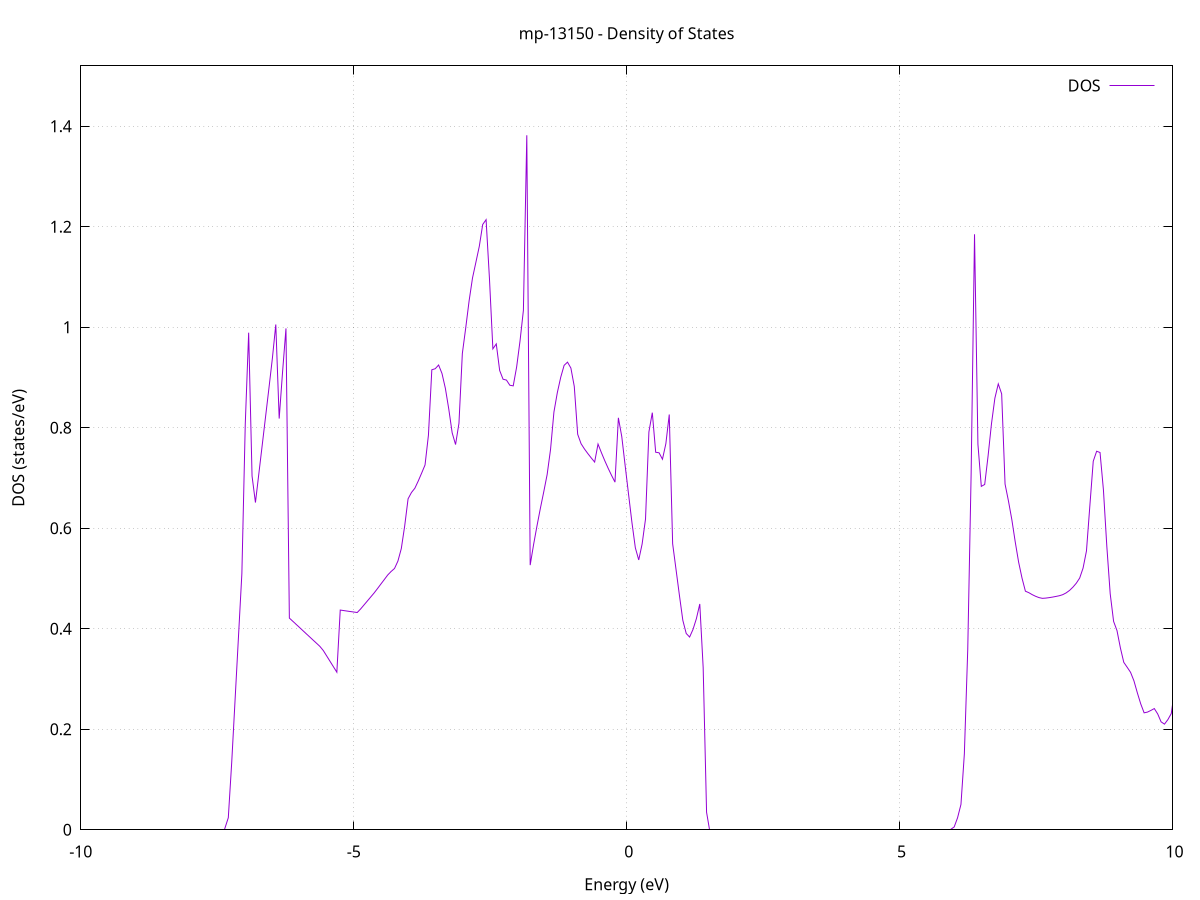 set title 'mp-13150 - Density of States'
set xlabel 'Energy (eV)'
set ylabel 'DOS (states/eV)'
set grid
set xrange [-10:10]
set yrange [0:1.520]
set xzeroaxis lt -1
set terminal png size 800,600
set output 'mp-13150_dos_gnuplot.png'
plot '-' using 1:2 with lines title 'DOS'
-21.776200 0.000000
-21.714000 0.000000
-21.651900 0.000000
-21.589700 0.000000
-21.527600 0.000000
-21.465500 0.000000
-21.403300 0.000000
-21.341200 0.000000
-21.279000 0.000000
-21.216900 0.000000
-21.154800 0.000000
-21.092600 0.000000
-21.030500 0.000000
-20.968300 0.000000
-20.906200 0.000000
-20.844100 0.000000
-20.781900 0.000000
-20.719800 0.000000
-20.657600 0.000000
-20.595500 0.000000
-20.533400 0.000000
-20.471200 0.000000
-20.409100 0.000000
-20.346900 0.000000
-20.284800 0.000000
-20.222700 0.000000
-20.160500 0.000000
-20.098400 0.000000
-20.036200 0.000000
-19.974100 0.000000
-19.912000 0.000000
-19.849800 0.000000
-19.787700 0.000000
-19.725500 0.000000
-19.663400 0.000000
-19.601300 0.000000
-19.539100 0.000000
-19.477000 0.000000
-19.414800 0.000000
-19.352700 0.000000
-19.290600 0.000000
-19.228400 0.000000
-19.166300 0.000000
-19.104100 0.000000
-19.042000 0.000000
-18.979900 0.000000
-18.917700 0.000000
-18.855600 0.000000
-18.793400 0.000000
-18.731300 0.000000
-18.669200 0.000000
-18.607000 0.000000
-18.544900 0.000000
-18.482700 0.000000
-18.420600 0.000000
-18.358500 0.000000
-18.296300 0.000000
-18.234200 0.000000
-18.172000 0.000000
-18.109900 0.000000
-18.047800 0.000000
-17.985600 0.000000
-17.923500 0.000000
-17.861300 0.000000
-17.799200 0.000000
-17.737100 0.000000
-17.674900 0.000000
-17.612800 0.000000
-17.550600 0.000000
-17.488500 0.000000
-17.426400 0.000000
-17.364200 0.000000
-17.302100 0.000000
-17.239900 0.000000
-17.177800 0.000000
-17.115700 0.000000
-17.053500 0.000000
-16.991400 0.000000
-16.929200 0.000000
-16.867100 0.000000
-16.805000 0.000000
-16.742800 0.000000
-16.680700 0.000000
-16.618500 0.000000
-16.556400 0.000000
-16.494300 0.000000
-16.432100 0.000000
-16.370000 0.000000
-16.307800 0.000000
-16.245700 0.000000
-16.183600 0.000000
-16.121400 0.002300
-16.059300 0.075800
-15.997100 0.219100
-15.935000 0.404700
-15.872900 0.413900
-15.810700 0.357000
-15.748600 0.357400
-15.686400 0.375800
-15.624300 0.394100
-15.562200 0.412500
-15.500000 0.420400
-15.437900 0.414500
-15.375700 0.397400
-15.313600 0.388200
-15.251500 0.389000
-15.189300 0.397000
-15.127200 0.405100
-15.065000 0.413100
-15.002900 0.421100
-14.940800 0.429100
-14.878600 0.437100
-14.816500 0.438700
-14.754300 0.436900
-14.692200 0.435700
-14.630100 0.439700
-14.567900 0.443700
-14.505800 0.447700
-14.443600 0.453200
-14.381500 0.460300
-14.319400 0.468000
-14.257200 0.475700
-14.195100 0.483300
-14.132900 0.491000
-14.070800 0.498700
-14.008700 0.507000
-13.946500 0.520000
-13.884400 0.537600
-13.822200 0.556300
-13.760100 0.576100
-13.698000 0.595800
-13.635800 0.615600
-13.573700 0.635400
-13.511500 0.656800
-13.449400 0.689000
-13.387300 0.725800
-13.325100 0.762700
-13.263000 0.799500
-13.200800 0.836400
-13.138700 0.882400
-13.076600 1.124300
-13.014400 2.017700
-12.952300 0.956300
-12.890100 0.847100
-12.828000 0.737800
-12.765900 0.628500
-12.703700 0.519300
-12.641600 0.567700
-12.579400 0.756100
-12.517300 0.000000
-12.455200 0.000000
-12.393000 0.000000
-12.330900 0.000000
-12.268700 0.000000
-12.206600 0.000000
-12.144500 0.000000
-12.082300 0.000000
-12.020200 0.000000
-11.958000 0.000000
-11.895900 0.000000
-11.833800 0.000000
-11.771600 0.000000
-11.709500 0.000000
-11.647300 0.000000
-11.585200 0.000000
-11.523100 0.000000
-11.460900 0.000000
-11.398800 0.000000
-11.336600 0.000000
-11.274500 0.000000
-11.212400 0.000000
-11.150200 0.000000
-11.088100 0.000000
-11.025900 0.000000
-10.963800 0.000000
-10.901700 0.000000
-10.839500 0.000000
-10.777400 0.000000
-10.715200 0.000000
-10.653100 0.000000
-10.591000 0.000000
-10.528800 0.000000
-10.466700 0.000000
-10.404500 0.000000
-10.342400 0.000000
-10.280300 0.000000
-10.218100 0.000000
-10.156000 0.000000
-10.093800 0.000000
-10.031700 0.000000
-9.969600 0.000000
-9.907400 0.000000
-9.845300 0.000000
-9.783100 0.000000
-9.721000 0.000000
-9.658900 0.000000
-9.596700 0.000000
-9.534600 0.000000
-9.472400 0.000000
-9.410300 0.000000
-9.348200 0.000000
-9.286000 0.000000
-9.223900 0.000000
-9.161700 0.000000
-9.099600 0.000000
-9.037500 0.000000
-8.975300 0.000000
-8.913200 0.000000
-8.851000 0.000000
-8.788900 0.000000
-8.726800 0.000000
-8.664600 0.000000
-8.602500 0.000000
-8.540300 0.000000
-8.478200 0.000000
-8.416100 0.000000
-8.353900 0.000000
-8.291800 0.000000
-8.229600 0.000000
-8.167500 0.000000
-8.105400 0.000000
-8.043200 0.000000
-7.981100 0.000000
-7.918900 0.000000
-7.856800 0.000000
-7.794700 0.000000
-7.732500 0.000000
-7.670400 0.000000
-7.608200 0.000000
-7.546100 0.000000
-7.484000 0.000000
-7.421800 0.000000
-7.359700 0.000000
-7.297500 0.024000
-7.235400 0.133400
-7.173300 0.258900
-7.111100 0.384400
-7.049000 0.509900
-6.986800 0.807300
-6.924700 0.989100
-6.862600 0.703900
-6.800400 0.651100
-6.738300 0.708300
-6.676100 0.765500
-6.614000 0.822700
-6.551900 0.879900
-6.489700 0.938400
-6.427600 1.005400
-6.365400 0.818200
-6.303300 0.911200
-6.241200 0.997600
-6.179000 0.421200
-6.116900 0.415000
-6.054700 0.408700
-5.992600 0.402500
-5.930500 0.396200
-5.868300 0.389900
-5.806200 0.383700
-5.744000 0.377400
-5.681900 0.371200
-5.619800 0.364900
-5.557600 0.356700
-5.495500 0.345900
-5.433300 0.335100
-5.371200 0.324300
-5.309100 0.313500
-5.246900 0.437200
-5.184800 0.436200
-5.122600 0.435200
-5.060500 0.434200
-4.998400 0.433300
-4.936200 0.432300
-4.874100 0.439300
-4.811900 0.447300
-4.749800 0.455300
-4.687700 0.463300
-4.625500 0.471300
-4.563400 0.480100
-4.501200 0.489100
-4.439100 0.498000
-4.377000 0.507000
-4.314800 0.514000
-4.252700 0.519900
-4.190500 0.534600
-4.128400 0.559500
-4.066300 0.604400
-4.004100 0.658600
-3.942000 0.671100
-3.879800 0.679600
-3.817700 0.694000
-3.755600 0.709700
-3.693400 0.725900
-3.631300 0.785000
-3.569100 0.915300
-3.507000 0.917400
-3.444900 0.924800
-3.382700 0.907900
-3.320600 0.878200
-3.258400 0.837000
-3.196300 0.789800
-3.134200 0.766500
-3.072000 0.808800
-3.009900 0.947700
-2.947700 0.998900
-2.885600 1.052800
-2.823500 1.098100
-2.761300 1.129400
-2.699200 1.161000
-2.637000 1.204400
-2.574900 1.214000
-2.512800 1.095800
-2.450600 0.956900
-2.388500 0.966800
-2.326300 0.913900
-2.264200 0.896500
-2.202100 0.894800
-2.139900 0.884500
-2.077800 0.883300
-2.015600 0.920700
-1.953500 0.972500
-1.891400 1.033500
-1.829200 1.381900
-1.767100 0.526600
-1.704900 0.567400
-1.642800 0.604500
-1.580700 0.639500
-1.518500 0.672500
-1.456400 0.706900
-1.394200 0.756800
-1.332100 0.831200
-1.270000 0.869800
-1.207800 0.900300
-1.145700 0.924100
-1.083500 0.930500
-1.021400 0.918700
-0.959300 0.882100
-0.897100 0.787000
-0.835000 0.768200
-0.772800 0.757700
-0.710700 0.748500
-0.648600 0.739900
-0.586400 0.731700
-0.524300 0.767500
-0.462100 0.750300
-0.400000 0.734200
-0.337900 0.719100
-0.275700 0.705000
-0.213600 0.691700
-0.151400 0.819700
-0.089300 0.782300
-0.027200 0.724500
0.035000 0.667500
0.097100 0.611300
0.159300 0.561100
0.221400 0.536900
0.283500 0.568500
0.345700 0.618300
0.407800 0.791600
0.470000 0.830000
0.532100 0.751200
0.594200 0.750100
0.656400 0.737300
0.718500 0.768300
0.780700 0.826300
0.842800 0.569100
0.904900 0.517800
0.967100 0.466300
1.029200 0.416800
1.091400 0.390600
1.153500 0.383500
1.215600 0.398600
1.277800 0.420100
1.339900 0.449300
1.402000 0.322500
1.464200 0.034900
1.526300 0.000000
1.588500 0.000000
1.650600 0.000000
1.712700 0.000000
1.774900 0.000000
1.837000 0.000000
1.899200 0.000000
1.961300 0.000000
2.023400 0.000000
2.085600 0.000000
2.147700 0.000000
2.209900 0.000000
2.272000 0.000000
2.334100 0.000000
2.396300 0.000000
2.458400 0.000000
2.520600 0.000000
2.582700 0.000000
2.644800 0.000000
2.707000 0.000000
2.769100 0.000000
2.831300 0.000000
2.893400 0.000000
2.955500 0.000000
3.017700 0.000000
3.079800 0.000000
3.142000 0.000000
3.204100 0.000000
3.266200 0.000000
3.328400 0.000000
3.390500 0.000000
3.452700 0.000000
3.514800 0.000000
3.576900 0.000000
3.639100 0.000000
3.701200 0.000000
3.763400 0.000000
3.825500 0.000000
3.887600 0.000000
3.949800 0.000000
4.011900 0.000000
4.074100 0.000000
4.136200 0.000000
4.198300 0.000000
4.260500 0.000000
4.322600 0.000000
4.384800 0.000000
4.446900 0.000000
4.509000 0.000000
4.571200 0.000000
4.633300 0.000000
4.695500 0.000000
4.757600 0.000000
4.819700 0.000000
4.881900 0.000000
4.944000 0.000000
5.006200 0.000000
5.068300 0.000000
5.130400 0.000000
5.192600 0.000000
5.254700 0.000000
5.316900 0.000000
5.379000 0.000000
5.441100 0.000000
5.503300 0.000000
5.565400 0.000000
5.627600 0.000000
5.689700 0.000000
5.751800 0.000000
5.814000 0.000000
5.876100 0.000000
5.938300 0.000000
6.000400 0.005600
6.062500 0.023900
6.124700 0.050500
6.186800 0.150900
6.249000 0.358900
6.311100 0.708800
6.373200 1.184900
6.435400 0.767100
6.497500 0.683300
6.559700 0.687100
6.621800 0.744100
6.683900 0.808000
6.746100 0.858800
6.808200 0.887200
6.870400 0.867400
6.932500 0.687900
6.994600 0.654300
7.056800 0.617000
7.118900 0.572800
7.181100 0.532500
7.243200 0.500800
7.305300 0.474700
7.367500 0.471800
7.429600 0.467900
7.491800 0.464600
7.553900 0.462000
7.616000 0.460500
7.678200 0.461000
7.740300 0.461900
7.802500 0.463000
7.864600 0.464300
7.926700 0.465700
7.988900 0.467800
8.051000 0.471300
8.113200 0.476200
8.175300 0.482700
8.237400 0.490600
8.299600 0.500900
8.361700 0.520700
8.423900 0.554800
8.486000 0.644700
8.548100 0.733300
8.610300 0.753200
8.672400 0.750700
8.734600 0.676300
8.796700 0.564100
8.858800 0.469600
8.921000 0.414600
8.983100 0.396400
9.045300 0.362000
9.107400 0.333200
9.169500 0.323400
9.231700 0.313300
9.293800 0.296300
9.356000 0.272500
9.418100 0.250500
9.480200 0.232700
9.542400 0.234200
9.604500 0.237500
9.666700 0.241200
9.728800 0.230500
9.790900 0.214800
9.853100 0.210200
9.915200 0.219200
9.977400 0.231200
10.039500 0.278600
10.101600 0.308400
10.163800 0.331900
10.225900 0.349000
10.288100 0.357900
10.350200 0.365600
10.412300 0.375200
10.474500 0.384800
10.536600 0.378700
10.598800 0.350100
10.660900 0.285100
10.723000 0.284200
10.785200 0.293600
10.847300 0.320300
10.909500 0.333000
10.971600 0.344100
11.033700 0.353700
11.095900 0.367100
11.158000 0.394000
11.220200 0.436300
11.282300 0.483200
11.344400 0.529800
11.406600 0.582700
11.468700 0.620400
11.530900 0.651600
11.593000 0.674200
11.655100 0.691600
11.717300 0.704100
11.779400 0.711900
11.841600 0.712300
11.903700 0.709600
11.965800 0.705100
12.028000 0.694900
12.090100 0.685300
12.152300 0.675900
12.214400 0.673600
12.276500 0.677800
12.338700 0.690200
12.400800 0.703500
12.463000 0.717000
12.525100 0.730800
12.587200 0.743000
12.649400 0.764900
12.711500 0.848200
12.773700 1.088900
12.835800 1.332700
12.897900 1.450500
12.960100 1.175000
13.022200 1.179900
13.084400 0.998600
13.146500 1.109800
13.208600 1.259700
13.270800 1.384500
13.332900 1.192300
13.395100 1.169700
13.457200 1.166400
13.519300 1.248800
13.581500 1.305500
13.643600 1.383400
13.705800 1.445000
13.767900 1.107500
13.830000 0.967100
13.892200 0.921700
13.954300 1.040000
14.016500 0.950200
14.078600 0.914000
14.140700 0.875200
14.202900 0.839900
14.265000 0.814500
14.327200 0.759900
14.389300 0.730100
14.451400 0.742300
14.513600 0.772700
14.575700 0.848900
14.637900 0.942300
14.700000 1.050600
14.762100 1.170100
14.824300 1.355900
14.886400 1.732700
14.948600 1.562000
15.010700 1.406600
15.072800 1.233500
15.135000 0.922900
15.197100 0.755000
15.259300 0.636900
15.321400 0.486100
15.383500 0.383400
15.445700 0.320900
15.507800 0.302400
15.570000 0.292600
15.632100 0.298400
15.694200 0.336500
15.756400 0.387700
15.818500 0.448400
15.880700 0.520900
15.942800 0.642000
16.004900 0.732800
16.067100 0.830000
16.129200 1.106100
16.191400 1.266400
16.253500 1.374500
16.315600 1.362900
16.377800 1.275200
16.439900 1.307300
16.502100 1.502700
16.564200 1.145600
16.626300 1.129200
16.688500 1.163700
16.750600 1.118100
16.812800 1.083100
16.874900 1.051700
16.937000 0.989600
16.999200 0.914500
17.061300 0.838100
17.123500 0.770400
17.185600 0.715300
17.247700 0.665600
17.309900 0.621800
17.372000 0.604800
17.434200 0.588100
17.496300 0.571500
17.558400 0.552900
17.620600 0.532500
17.682700 0.512700
17.744900 0.495200
17.807000 0.506100
17.869100 0.445400
17.931300 0.430100
17.993400 0.455200
18.055600 0.522800
18.117700 0.605600
18.179800 0.648300
18.242000 0.659800
18.304100 0.657800
18.366300 0.664200
18.428400 0.668700
18.490500 0.671100
18.552700 0.672900
18.614800 0.673600
18.677000 0.672800
18.739100 0.668600
18.801200 0.663800
18.863400 0.675400
18.925500 0.722700
18.987700 0.768900
19.049800 0.860200
19.111900 1.008600
19.174100 1.027200
19.236200 0.960000
19.298400 0.843500
19.360500 0.722400
19.422600 0.645800
19.484800 0.599600
19.546900 0.587500
19.609100 0.591200
19.671200 0.588000
19.733300 0.584800
19.795500 0.587600
19.857600 0.592900
19.919800 0.603000
19.981900 0.607400
20.044000 0.644800
20.106200 0.556200
20.168300 0.539700
20.230500 0.535300
20.292600 0.538300
20.354700 0.543700
20.416900 0.547900
20.479000 0.558300
20.541200 0.556400
20.603300 0.534300
20.665400 0.511000
20.727600 0.520900
20.789700 0.588000
20.851900 0.776300
20.914000 0.853600
20.976100 0.827100
21.038300 0.862700
21.100400 0.911900
21.162600 0.998100
21.224700 1.118100
21.286800 1.222700
21.349000 1.272200
21.411100 1.301700
21.473300 1.322300
21.535400 1.219900
21.597500 1.157900
21.659700 1.127700
21.721800 1.224100
21.784000 1.203900
21.846100 1.112400
21.908200 1.005000
21.970400 0.904300
22.032500 0.864700
22.094700 0.836000
22.156800 0.810200
22.218900 0.783300
22.281100 0.754600
22.343200 0.723800
22.405400 0.699000
22.467500 0.703600
22.529600 0.689900
22.591800 0.673500
22.653900 0.648000
22.716100 0.623800
22.778200 0.610900
22.840300 0.596500
22.902500 0.584300
22.964600 0.593000
23.026800 0.600300
23.088900 0.595800
23.151000 0.597200
23.213200 0.601400
23.275300 0.606900
23.337500 0.622900
23.399600 0.643100
23.461700 0.681100
23.523900 0.733100
23.586000 0.775800
23.648200 0.844000
23.710300 0.945700
23.772400 1.076400
23.834600 1.239400
23.896700 1.439800
23.958900 0.970400
24.021000 0.800900
24.083100 0.719900
24.145300 0.666500
24.207400 0.627100
24.269600 0.597100
24.331700 0.571900
24.393800 0.574500
24.456000 0.597600
24.518100 0.631700
24.580300 0.652300
24.642400 0.774900
24.704500 0.741100
24.766700 0.712000
24.828800 0.707200
24.891000 0.702600
24.953100 0.701800
25.015200 0.701900
25.077400 0.702500
25.139500 0.703700
25.201700 0.706900
25.263800 0.711000
25.325900 0.707400
25.388100 0.712000
25.450200 0.718600
25.512400 0.732400
25.574500 0.763200
25.636600 0.794400
25.698800 0.822500
25.760900 0.835300
25.823100 0.841800
25.885200 0.841800
25.947300 0.835100
26.009500 0.822200
26.071600 0.808600
26.133800 0.807500
26.195900 0.816300
26.258000 0.840400
26.320200 0.880800
26.382300 1.027800
26.444500 1.153700
26.506600 0.981300
26.568700 0.927300
26.630900 0.880300
26.693000 0.841300
26.755200 0.809700
26.817300 0.770200
26.879400 0.736300
26.941600 0.729200
27.003700 0.743300
27.065900 0.771600
27.128000 0.812100
27.190100 0.778300
27.252300 0.718000
27.314400 0.696300
27.376600 0.661100
27.438700 0.638800
27.500800 0.615500
27.563000 0.580700
27.625100 0.514700
27.687300 0.499000
27.749400 0.505500
27.811500 0.515600
27.873700 0.529200
27.935800 0.591000
27.998000 0.755800
28.060100 0.984800
28.122200 1.224600
28.184400 1.210500
28.246500 1.254800
28.308700 1.205500
28.370800 1.166000
28.432900 1.156600
28.495100 1.101700
28.557200 1.068300
28.619400 1.098100
28.681500 1.137200
28.743600 1.181800
28.805800 1.203300
28.867900 1.383500
28.930100 2.727800
28.992200 1.083600
29.054300 0.892200
29.116500 0.871500
29.178600 0.851600
29.240800 0.848800
29.302900 0.876000
29.365000 0.929500
29.427200 1.025100
29.489300 0.973500
29.551500 1.019500
29.613600 1.096900
29.675700 1.203800
29.737900 1.048900
29.800000 0.991900
29.862200 0.939900
29.924300 0.904700
29.986400 0.924400
30.048600 0.947000
30.110700 0.928300
30.172900 0.842300
30.235000 0.795100
30.297100 0.764700
30.359300 0.741300
30.421400 0.759000
30.483600 0.778600
30.545700 0.814400
30.607800 0.866700
30.670000 0.888200
30.732100 0.875800
30.794300 0.873000
30.856400 0.871200
30.918500 0.864400
30.980700 0.851800
31.042800 0.837100
31.105000 0.821600
31.167100 0.806400
31.229200 0.799100
31.291400 0.798000
31.353500 0.797900
31.415700 0.797800
31.477800 0.799300
31.539900 0.817000
31.602100 0.848100
31.664200 0.862800
31.726400 0.878300
31.788500 0.986500
31.850600 0.978900
31.912800 0.997300
31.974900 1.004000
32.037100 0.987700
32.099200 1.005900
32.161300 1.015700
32.223500 1.007800
32.285600 0.985400
32.347800 0.946900
32.409900 0.905700
32.472000 0.945700
32.534200 1.047300
32.596300 1.020200
32.658500 0.945100
32.720600 0.904600
32.782700 0.866900
32.844900 0.840600
32.907000 0.844700
32.969200 0.893600
33.031300 0.877000
33.093400 0.857100
33.155600 0.855100
33.217700 0.887300
33.279800 0.877000
33.342000 0.961900
33.404100 1.109500
33.466300 1.331600
33.528400 1.401500
33.590500 1.363100
33.652700 1.252600
33.714800 1.162200
33.777000 1.080800
33.839100 0.980300
33.901200 0.919500
33.963400 0.860200
34.025500 0.802000
34.087700 0.750700
34.149800 0.710600
34.211900 0.671700
34.274100 0.634800
34.336200 0.580100
34.398400 0.553500
34.460500 0.546600
34.522600 0.535900
34.584800 0.517200
34.646900 0.490700
34.709100 0.466700
34.771200 0.459800
34.833300 0.451900
34.895500 0.453100
34.957600 0.461800
35.019800 0.476000
35.081900 0.493700
35.144000 0.513200
35.206200 0.534400
35.268300 0.561200
35.330500 0.604400
35.392600 0.655900
35.454700 0.680700
35.516900 0.683200
35.579000 0.683200
35.641200 0.701000
35.703300 0.723200
35.765400 0.752300
35.827600 0.812700
35.889700 0.910200
35.951900 0.895100
36.014000 0.868800
36.076100 0.843700
36.138300 0.841100
36.200400 0.844500
36.262600 0.853800
36.324700 0.855800
36.386800 0.867300
36.449000 0.845100
36.511100 0.783900
36.573300 0.761400
36.635400 0.740600
36.697500 0.717300
36.759700 0.693300
36.821800 0.690400
36.884000 0.721100
36.946100 0.731700
37.008200 0.730000
37.070400 0.736800
37.132500 0.739200
37.194700 0.726900
37.256800 0.694900
37.318900 0.675900
37.381100 0.679400
37.443200 0.644500
37.505400 0.611500
37.567500 0.596800
37.629600 0.599200
37.691800 0.585800
37.753900 0.569700
37.816100 0.564400
37.878200 0.568400
37.940300 0.580300
38.002500 0.598600
38.064600 0.623500
38.126800 0.656100
38.188900 0.675300
38.251000 0.694100
38.313200 0.759500
38.375300 0.826800
38.437500 0.777500
38.499600 0.737100
38.561700 0.681600
38.623900 0.643000
38.686000 0.622100
38.748200 0.604000
38.810300 0.589700
38.872400 0.582900
38.934600 0.588900
38.996700 0.603000
39.058900 0.618400
39.121000 0.641100
39.183100 0.674800
39.245300 0.707500
39.307400 0.735700
39.369600 0.771800
39.431700 0.842600
39.493800 0.978700
39.556000 1.026000
39.618100 1.043100
39.680300 1.045600
39.742400 1.064900
39.804500 1.061900
39.866700 1.034100
39.928800 0.996200
39.991000 0.977500
40.053100 0.971000
40.115200 0.985600
40.177400 1.009800
40.239500 1.110000
40.301700 1.107800
40.363800 1.090400
40.425900 1.090400
40.488100 1.108300
40.550200 1.129600
40.612400 1.125700
40.674500 1.114900
40.736600 1.107600
40.798800 0.980400
40.860900 0.954400
40.923100 0.935000
40.985200 0.935100
41.047300 0.934400
41.109500 0.922100
41.171600 0.897900
41.233800 0.874300
41.295900 0.852400
41.358000 0.836000
41.420200 0.826200
41.482300 0.825200
41.544500 0.848300
41.606600 0.852700
41.668700 0.845700
41.730900 0.839800
41.793000 0.840800
41.855200 0.844800
41.917300 0.850100
41.979400 0.858100
42.041600 0.895300
42.103700 1.000900
42.165900 0.966900
42.228000 0.925100
42.290100 0.918700
42.352300 0.939900
42.414400 0.960200
42.476600 0.969500
42.538700 0.976700
42.600800 0.981000
42.663000 0.967500
42.725100 1.008900
42.787300 1.118700
42.849400 1.062700
42.911500 0.966300
42.973700 0.832900
43.035800 0.781800
43.098000 0.752800
43.160100 0.732400
43.222200 0.720800
43.284400 0.726500
43.346500 0.748800
43.408700 0.786500
43.470800 0.837100
43.532900 0.911500
43.595100 1.237800
43.657200 1.211800
43.719400 1.242800
43.781500 1.274800
43.843600 1.544800
43.905800 1.471600
43.967900 1.469000
44.030100 1.466200
44.092200 1.509200
44.154300 1.565300
44.216500 1.571800
44.278600 1.474000
44.340800 1.356000
44.402900 1.312100
44.465000 1.279700
44.527200 1.265300
44.589300 1.238600
44.651500 1.214200
44.713600 1.153900
44.775700 1.053300
44.837900 0.987100
44.900000 0.894500
44.962200 0.820300
45.024300 0.762700
45.086400 0.732500
45.148600 0.731800
45.210700 0.748700
45.272900 0.777300
45.335000 0.821900
45.397100 0.866400
45.459300 0.940300
45.521400 0.956800
45.583600 0.990300
45.645700 1.081100
45.707800 1.262600
45.770000 1.472100
45.832100 1.594200
45.894300 1.671000
45.956400 1.469800
46.018500 1.387400
46.080700 1.360900
46.142800 1.257500
46.205000 1.194400
46.267100 1.123400
46.329200 1.076900
46.391400 1.050300
46.453500 1.468300
46.515700 1.063800
46.577800 1.017100
46.639900 0.971000
46.702100 0.906700
46.764200 0.881400
46.826400 0.884300
46.888500 0.903400
46.950600 0.931800
47.012800 0.963400
47.074900 0.961400
47.137100 1.009800
47.199200 1.030600
47.261300 1.017200
47.323500 0.959400
47.385600 0.984400
47.447800 1.018500
47.509900 1.041500
47.572000 1.063600
47.634200 1.089700
47.696300 1.126300
47.758500 1.160800
47.820600 1.252000
47.882700 1.248900
47.944900 1.235600
48.007000 1.229100
48.069200 1.221800
48.131300 1.255900
48.193400 1.259200
48.255600 1.203600
48.317700 1.136200
48.379900 1.098500
48.442000 1.042400
48.504100 0.991400
48.566300 0.947300
48.628400 0.908300
48.690600 0.871400
48.752700 1.066000
48.814800 0.830600
48.877000 0.901600
48.939100 0.961200
49.001300 1.086100
49.063400 1.174200
49.125500 1.308500
49.187700 1.212300
49.249800 1.176700
49.312000 1.157700
49.374100 1.157400
49.436200 1.164800
49.498400 1.348600
49.560500 1.246600
49.622700 1.235500
49.684800 1.173500
49.746900 1.128900
49.809100 1.095400
49.871200 1.059500
49.933400 1.045600
49.995500 1.151000
50.057600 0.994400
50.119800 0.941000
50.181900 0.925300
50.244100 0.905100
50.306200 0.888200
50.368300 0.883000
50.430500 0.885700
50.492600 0.899500
50.554800 0.921400
50.616900 0.958900
50.679000 0.993100
50.741200 1.025200
50.803300 1.052500
50.865500 1.083500
50.927600 1.113100
50.989700 1.148000
51.051900 1.194400
51.114000 1.220300
51.176200 1.286200
51.238300 1.349700
51.300400 1.308400
51.362600 1.266600
51.424700 1.228400
51.486900 1.220100
51.549000 1.148900
51.611100 1.107900
51.673300 1.133700
51.735400 1.156000
51.797600 1.108700
51.859700 1.051500
51.921800 1.003700
51.984000 1.014500
52.046100 0.971100
52.108300 0.874800
52.170400 0.864500
52.232500 0.860900
52.294700 0.870000
52.356800 0.896600
52.419000 0.931600
52.481100 0.971000
52.543200 1.035400
52.605400 1.056800
52.667500 1.058600
52.729700 1.046400
52.791800 1.048100
52.853900 1.050100
52.916100 1.047000
52.978200 1.044600
53.040400 1.044300
53.102500 1.044100
53.164600 1.035400
53.226800 1.024100
53.288900 1.034100
53.351100 1.052400
53.413200 1.079100
53.475300 1.108200
53.537500 1.085000
53.599600 1.059300
53.661800 1.032900
53.723900 1.004100
53.786000 1.015300
53.848200 0.994800
53.910300 0.987600
53.972500 0.999500
54.034600 1.024900
54.096700 0.987700
54.158900 0.975700
54.221000 0.969000
54.283200 0.964300
54.345300 0.960700
54.407400 0.955900
54.469600 0.950000
54.531700 0.946500
54.593900 0.943200
54.656000 0.943300
54.718100 0.943500
54.780300 0.933000
54.842400 0.929900
54.904600 0.930600
54.966700 0.931200
55.028800 0.936900
55.091000 0.945500
55.153100 0.956200
55.215300 0.967700
55.277400 0.976600
55.339500 0.982600
55.401700 1.006400
55.463800 0.956600
55.526000 0.949400
55.588100 1.012900
55.650200 1.008100
55.712400 1.016000
55.774500 1.025900
55.836700 1.021600
55.898800 1.012200
55.960900 1.018700
56.023100 1.025600
56.085200 1.030300
56.147400 1.016800
56.209500 0.992400
56.271600 0.974100
56.333800 0.963300
56.395900 0.945800
56.458100 0.921600
56.520200 0.907000
56.582300 0.899100
56.644500 0.908900
56.706600 0.901400
56.768800 0.895000
56.830900 0.894700
56.893000 0.896100
56.955200 0.894500
57.017300 0.903200
57.079500 0.918300
57.141600 0.935100
57.203700 0.949700
57.265900 0.960000
57.328000 0.971700
57.390200 0.986600
57.452300 1.005600
57.514400 1.030400
57.576600 1.063700
57.638700 1.092000
57.700900 1.119900
57.763000 1.151700
57.825100 1.203400
57.887300 1.253000
57.949400 1.263300
58.011600 1.239000
58.073700 1.261400
58.135800 1.265400
58.198000 1.272500
58.260100 1.287400
58.322300 1.292700
58.384400 1.292900
58.446500 1.310600
58.508700 1.314800
58.570800 1.274800
58.633000 1.200300
58.695100 1.174100
58.757200 1.389300
58.819400 1.122100
58.881500 1.029900
58.943700 1.042100
59.005800 1.064600
59.067900 1.108800
59.130100 1.114400
59.192200 1.060200
59.254400 1.049300
59.316500 1.048900
59.378600 1.118500
59.440800 1.188200
59.502900 1.281500
59.565100 1.320700
59.627200 1.329200
59.689300 1.313900
59.751500 1.314900
59.813600 1.301600
59.875800 1.267700
59.937900 1.205900
60.000000 1.168000
60.062200 1.098300
60.124300 0.954400
60.186500 0.913100
60.248600 0.876400
60.310700 0.845200
60.372900 0.842600
60.435000 0.926300
60.497200 1.025600
60.559300 0.986000
60.621400 0.937700
60.683600 0.913800
60.745700 0.911700
60.807900 1.015600
60.870000 1.152900
60.932100 1.216000
60.994300 1.400800
61.056400 1.357100
61.118600 1.093700
61.180700 1.046100
61.242800 1.040800
61.305000 1.034100
61.367100 1.026600
61.429300 1.052800
61.491400 1.174900
61.553500 1.377200
61.615700 1.637600
61.677800 1.623500
61.740000 1.639200
61.802100 1.511100
61.864200 1.417900
61.926400 1.335000
61.988500 1.263100
62.050700 1.150700
62.112800 1.188500
62.174900 1.097000
62.237100 1.010300
62.299200 0.964300
62.361400 0.941300
62.423500 0.936700
62.485600 0.922800
62.547800 0.923900
62.609900 0.929100
62.672100 0.975100
62.734200 1.022200
62.796300 1.053800
62.858500 1.067200
62.920600 1.098200
62.982800 1.154900
63.044900 1.227000
63.107000 1.285200
63.169200 1.322000
63.231300 1.299100
63.293500 1.327100
63.355600 1.363000
63.417700 1.372600
63.479900 1.361300
63.542000 1.344700
63.604200 1.324400
63.666300 1.346000
63.728400 1.372400
63.790600 1.366200
63.852700 1.350800
63.914900 1.296600
63.977000 1.255500
64.039100 1.228300
64.101300 1.208100
64.163400 1.185300
64.225600 1.162900
64.287700 1.159800
64.349800 1.188500
64.412000 1.223100
64.474100 1.148800
64.536300 1.131400
64.598400 1.127100
64.660500 1.123300
64.722700 1.115500
64.784800 1.168600
64.847000 1.234100
64.909100 1.260800
64.971200 1.284700
65.033400 1.295900
65.095500 1.303500
65.157700 1.325700
65.219800 1.386400
65.281900 1.456800
65.344100 1.546500
65.406200 1.660400
65.468300 1.677700
65.530500 1.631200
65.592600 1.434500
65.654800 1.301500
65.716900 1.205700
65.779000 1.164300
65.841200 1.137800
65.903300 1.096500
65.965500 1.064900
66.027600 1.032500
66.089700 1.005100
66.151900 0.991500
66.214000 0.985500
66.276200 0.990100
66.338300 1.003400
66.400400 1.025000
66.462600 1.036100
66.524700 1.032200
66.586900 1.042300
66.649000 1.073100
66.711100 1.098200
66.773300 1.114500
66.835400 1.186200
66.897600 1.236600
66.959700 1.079900
67.021800 1.054800
67.084000 1.033900
67.146100 1.019100
67.208300 1.024300
67.270400 1.041200
67.332500 1.059900
67.394700 1.083800
67.456800 1.140000
67.519000 1.180800
67.581100 1.286400
67.643200 1.309900
67.705400 1.300000
67.767500 1.282200
67.829700 1.261900
67.891800 1.243000
67.953900 1.231900
68.016100 1.224200
68.078200 1.221700
68.140400 1.215900
68.202500 1.207000
68.264600 1.211200
68.326800 1.245000
68.388900 1.226900
68.451100 1.183600
68.513200 1.165200
68.575300 1.150100
68.637500 1.142000
68.699600 1.131800
68.761800 1.143000
68.823900 1.115300
68.886000 1.097200
68.948200 1.064900
69.010300 1.015700
69.072500 1.032700
69.134600 1.052500
69.196700 1.073200
69.258900 1.089700
69.321000 1.106200
69.383200 1.129900
69.445300 1.170300
69.507400 1.195000
69.569600 1.244300
69.631700 1.287600
69.693900 1.280900
69.756000 1.251500
69.818100 1.226900
69.880300 1.190300
69.942400 1.164000
70.004600 1.155300
70.066700 1.269000
70.128800 1.319000
70.191000 1.260500
70.253100 1.221200
70.315300 1.228600
70.377400 1.215200
70.439500 1.202000
70.501700 1.184600
70.563800 1.195400
70.626000 1.299600
70.688100 1.281000
70.750200 1.284600
70.812400 1.284600
70.874500 1.272100
70.936700 1.257500
70.998800 1.233000
71.060900 1.208700
71.123100 1.194600
71.185200 1.187400
71.247400 1.176900
71.309500 1.197600
71.371600 1.234300
71.433800 1.243000
71.495900 1.222100
71.558100 1.211600
71.620200 1.198300
71.682300 1.180900
71.744500 1.184700
71.806600 1.159700
71.868800 1.139800
71.930900 1.135700
71.993000 1.147300
72.055200 1.167900
72.117300 1.200000
72.179500 1.253600
72.241600 1.375600
72.303700 1.407800
72.365900 1.387000
72.428000 1.351800
72.490200 1.318500
72.552300 1.283600
72.614400 1.272400
72.676600 1.273100
72.738700 1.356400
72.800900 1.249100
72.863000 1.190500
72.925100 1.152100
72.987300 1.158400
73.049400 1.200300
73.111600 1.262300
73.173700 1.251800
73.235800 1.217000
73.298000 1.204000
73.360100 1.192000
73.422300 1.179800
73.484400 1.176400
73.546500 1.196100
73.608700 1.244300
73.670800 1.316000
73.733000 1.362400
73.795100 1.373000
73.857200 1.387200
73.919400 1.393500
73.981500 1.382900
74.043700 1.357600
74.105800 1.323500
74.167900 1.295100
74.230100 1.284600
74.292200 1.287600
74.354400 1.312400
74.416500 1.310100
74.478600 1.291300
74.540800 1.236800
74.602900 1.148700
74.665100 1.085300
74.727200 1.044100
74.789300 1.022500
74.851500 1.008500
74.913600 0.997200
74.975800 0.986200
75.037900 0.973700
75.100000 0.964600
75.162200 0.963500
75.224300 0.965500
75.286500 0.965800
75.348600 0.968900
75.410700 0.975900
75.472900 0.998200
75.535000 1.027700
75.597200 1.069500
75.659300 1.118900
75.721400 1.170800
75.783600 1.223700
75.845700 1.303100
75.907900 1.351200
75.970000 1.398800
76.032100 1.445300
76.094300 1.503100
76.156400 1.483100
76.218600 1.436900
76.280700 1.375700
76.342800 1.305000
76.405000 1.217200
76.467100 1.146100
76.529300 1.093300
76.591400 1.068400
76.653500 1.112300
76.715700 1.069200
76.777800 1.061500
76.840000 1.067700
76.902100 1.391000
76.964200 1.003000
77.026400 1.010100
77.088500 1.050000
77.150700 1.105000
77.212800 1.152400
77.274900 1.187400
77.337100 1.226500
77.399200 1.266700
77.461400 1.287600
77.523500 1.333900
77.585600 1.393500
77.647800 1.438200
77.709900 1.439600
77.772100 1.398600
77.834200 1.343100
77.896300 1.288200
77.958500 1.249800
78.020600 1.214400
78.082800 1.181200
78.144900 1.177300
78.207000 1.188400
78.269200 1.250300
78.331300 1.203000
78.393500 1.223900
78.455600 1.254600
78.517700 1.297100
78.579900 1.311000
78.642000 1.320700
78.704200 1.343400
78.766300 1.351300
78.828400 1.551600
78.890600 1.467100
78.952700 1.431300
79.014900 1.415200
79.077000 1.395100
79.139100 1.375500
79.201300 1.377300
79.263400 1.446800
79.325600 1.295500
79.387700 1.253500
79.449800 1.225300
79.512000 1.172400
79.574100 1.140200
79.636300 1.120800
79.698400 1.124200
79.760500 1.129900
79.822700 1.140000
79.884800 1.155500
79.947000 1.171600
80.009100 1.197300
80.071200 1.228700
80.133400 1.283600
80.195500 1.364400
80.257700 1.452500
80.319800 1.483200
80.381900 1.498100
80.444100 1.517400
80.506200 1.535800
80.568400 1.485800
80.630500 1.469800
80.692600 1.418300
80.754800 1.387400
80.816900 1.363500
80.879100 1.340400
80.941200 1.323300
81.003300 1.327700
81.065500 1.287700
81.127600 1.334000
81.189800 1.416200
81.251900 1.463900
81.314000 1.451900
81.376200 1.451500
81.438300 1.485200
81.500500 1.507000
81.562600 1.555600
81.624700 1.536100
81.686900 1.541700
81.749000 1.628900
81.811200 1.607800
81.873300 1.551600
81.935400 1.484000
81.997600 1.420400
82.059700 1.380600
82.121900 1.355400
82.184000 1.346800
82.246100 1.358300
82.308300 1.341500
82.370400 1.324800
82.432600 1.317000
82.494700 1.314000
82.556800 1.310800
82.619000 1.308400
82.681100 1.356200
82.743300 1.376300
82.805400 1.364200
82.867500 1.344200
82.929700 1.355100
82.991800 1.339200
83.054000 1.306500
83.116100 1.276800
83.178200 1.267300
83.240400 1.261800
83.302500 1.286700
83.364700 1.310000
83.426800 1.353100
83.488900 1.370100
83.551100 1.337500
83.613200 1.340700
83.675400 1.326800
83.737500 1.301100
83.799600 1.285500
83.861800 1.320300
83.923900 1.302800
83.986100 1.284400
84.048200 1.262600
84.110300 1.244200
84.172500 1.232900
84.234600 1.229700
84.296800 1.234000
84.358900 1.250200
84.421000 1.278700
84.483200 1.323600
84.545300 1.396300
84.607500 1.488900
84.669600 1.527600
84.731700 1.515100
84.793900 1.486200
84.856000 1.446100
84.918200 1.377600
84.980300 1.304200
85.042400 1.243300
85.104600 1.209800
85.166700 1.186300
85.228900 1.166200
85.291000 1.149400
85.353100 1.137900
85.415300 1.135700
85.477400 1.149500
85.539600 1.184200
85.601700 1.214800
85.663800 1.223700
85.726000 1.258100
85.788100 1.306100
85.850300 1.372000
85.912400 1.435900
85.974500 1.493200
86.036700 1.528800
86.098800 1.515500
86.161000 1.476400
86.223100 1.435400
86.285200 1.426300
86.347400 1.403500
86.409500 1.392200
86.471700 1.407300
86.533800 1.396100
86.595900 1.426800
86.658100 1.459000
86.720200 1.485800
86.782400 1.466600
86.844500 1.409800
86.906600 1.368800
86.968800 1.358200
87.030900 1.345500
87.093100 1.345300
87.155200 1.364700
87.217300 1.332600
87.279500 1.312900
87.341600 1.313200
87.403800 1.338900
87.465900 1.363500
87.528000 1.375100
87.590200 1.402600
87.652300 1.477000
87.714500 1.491400
87.776600 1.488500
87.838700 1.460600
87.900900 1.517600
87.963000 1.540200
88.025200 1.463000
88.087300 1.481000
88.149400 1.497000
88.211600 1.505200
88.273700 1.485700
88.335900 1.430300
88.398000 1.385700
88.460100 1.360400
88.522300 1.331400
88.584400 1.305000
88.646600 1.294600
88.708700 1.318900
88.770800 1.389400
88.833000 1.384900
88.895100 1.361100
88.957300 1.365800
89.019400 1.406600
89.081500 1.384700
89.143700 1.402500
89.205800 1.413900
89.268000 1.405200
89.330100 1.385000
89.392200 1.361200
89.454400 1.417900
89.516500 1.344600
89.578700 1.210400
89.640800 1.161900
89.702900 1.137800
89.765100 1.122500
89.827200 1.116500
89.889400 1.115500
89.951500 1.123000
90.013600 1.133700
90.075800 1.141700
90.137900 1.150500
90.200100 1.158000
90.262200 1.165300
90.324300 1.170300
90.386500 1.169900
90.448600 1.172400
90.510800 1.230800
90.572900 1.189900
90.635000 1.145800
90.697200 1.113300
90.759300 1.092700
90.821500 1.085200
90.883600 1.084700
90.945700 1.085500
91.007900 1.072200
91.070000 1.041900
91.132200 0.995200
91.194300 0.962700
91.256400 0.944200
91.318600 0.938800
91.380700 0.929900
91.442900 0.909900
91.505000 0.873900
91.567100 0.833000
91.629300 0.790600
91.691400 0.757400
91.753600 0.726100
91.815700 0.698200
91.877800 0.676700
91.940000 0.666400
92.002100 0.664600
92.064300 0.651900
92.126400 0.631300
92.188500 0.611800
92.250700 0.596600
92.312800 0.584100
92.375000 0.574700
92.437100 0.574800
92.499200 0.575100
92.561400 0.575200
92.623500 0.576700
92.685700 0.579700
92.747800 0.589100
92.809900 0.606000
92.872100 0.623600
92.934200 0.638500
92.996400 0.650700
93.058500 0.657800
93.120600 0.646400
93.182800 0.593700
93.244900 0.576500
93.307100 0.554900
93.369200 0.516000
93.431300 0.468000
93.493500 0.431600
93.555600 0.400700
93.617800 0.383000
93.679900 0.368400
93.742000 0.351900
93.804200 0.337500
93.866300 0.326600
93.928500 0.318100
93.990600 0.312100
94.052700 0.307200
94.114900 0.302000
94.177000 0.295900
94.239200 0.288900
94.301300 0.280900
94.363400 0.271900
94.425600 0.262200
94.487700 0.252600
94.549900 0.242900
94.612000 0.233300
94.674100 0.227100
94.736300 0.212700
94.798400 0.199400
94.860600 0.185400
94.922700 0.170900
94.984800 0.156100
95.047000 0.141800
95.109100 0.128800
95.171300 0.114100
95.233400 0.096600
95.295500 0.081100
95.357700 0.068400
95.419800 0.057300
95.482000 0.047200
95.544100 0.038100
95.606200 0.029900
95.668400 0.022600
95.730500 0.015800
95.792700 0.010000
95.854800 0.006500
95.916900 0.004500
95.979100 0.003300
96.041200 0.002900
96.103400 0.002500
96.165500 0.002200
96.227600 0.001900
96.289800 0.001600
96.351900 0.001400
96.414100 0.001100
96.476200 0.000900
96.538300 0.000700
96.600500 0.000500
96.662600 0.000400
96.724800 0.000200
96.786900 0.000100
96.849000 0.000000
96.911200 0.000000
96.973300 0.000000
97.035500 0.000000
97.097600 0.000000
97.159700 0.000000
97.221900 0.000000
97.284000 0.000000
97.346100 0.000000
97.408300 0.000000
97.470400 0.000000
97.532600 0.000000
97.594700 0.000000
97.656800 0.000000
97.719000 0.000000
97.781100 0.000000
97.843300 0.000000
97.905400 0.000000
97.967500 0.000000
98.029700 0.000000
98.091800 0.000000
98.154000 0.000000
98.216100 0.000000
98.278200 0.000000
98.340400 0.000000
98.402500 0.000000
98.464700 0.000000
98.526800 0.000000
98.588900 0.000000
98.651100 0.000000
98.713200 0.000000
98.775400 0.000000
98.837500 0.000000
98.899600 0.000000
98.961800 0.000000
99.023900 0.000000
99.086100 0.000000
99.148200 0.000000
99.210300 0.000000
99.272500 0.000000
99.334600 0.000000
99.396800 0.000000
99.458900 0.000000
99.521000 0.000000
99.583200 0.000000
99.645300 0.000000
99.707500 0.000000
99.769600 0.000000
99.831700 0.000000
99.893900 0.000000
99.956000 0.000000
100.018200 0.000000
100.080300 0.000000
100.142400 0.000000
100.204600 0.000000
100.266700 0.000000
100.328900 0.000000
100.391000 0.000000
100.453100 0.000000
100.515300 0.000000
100.577400 0.000000
100.639600 0.000000
100.701700 0.000000
100.763800 0.000000
100.826000 0.000000
100.888100 0.000000
100.950300 0.000000
101.012400 0.000000
101.074500 0.000000
101.136700 0.000000
101.198800 0.000000
101.261000 0.000000
101.323100 0.000000
101.385200 0.000000
101.447400 0.000000
101.509500 0.000000
101.571700 0.000000
101.633800 0.000000
101.695900 0.000000
101.758100 0.000000
101.820200 0.000000
101.882400 0.000000
101.944500 0.000000
102.006600 0.000000
102.068800 0.000000
102.130900 0.000000
102.193100 0.000000
102.255200 0.000000
102.317300 0.000000
102.379500 0.000000
102.441600 0.000000
102.503800 0.000000
e
